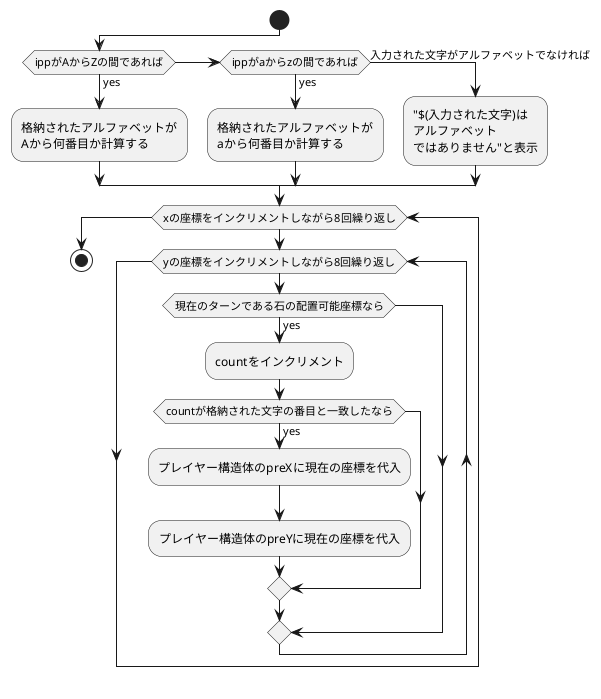 @startuml
start
if(ippがAからZの間であれば)then (yes)
    :格納されたアルファベットが
    Aから何番目か計算する;
elseif(ippがaからzの間であれば)then (yes)
    :格納されたアルファベットが
    aから何番目か計算する;
else (入力された文字がアルファベットでなければ);
    :"$(入力された文字)は
    アルファベット
    ではありません"と表示;
endif
while(xの座標をインクリメントしながら8回繰り返し)
while(yの座標をインクリメントしながら8回繰り返し)
    if(現在のターンである石の配置可能座標なら)then (yes)
        :countをインクリメント;
        if(countが格納された文字の番目と一致したなら)then (yes)
            :プレイヤー構造体のpreXに現在の座標を代入;
            :プレイヤー構造体のpreYに現在の座標を代入;
        endif
    endif
endwhile
endwhile
stop
@enduml